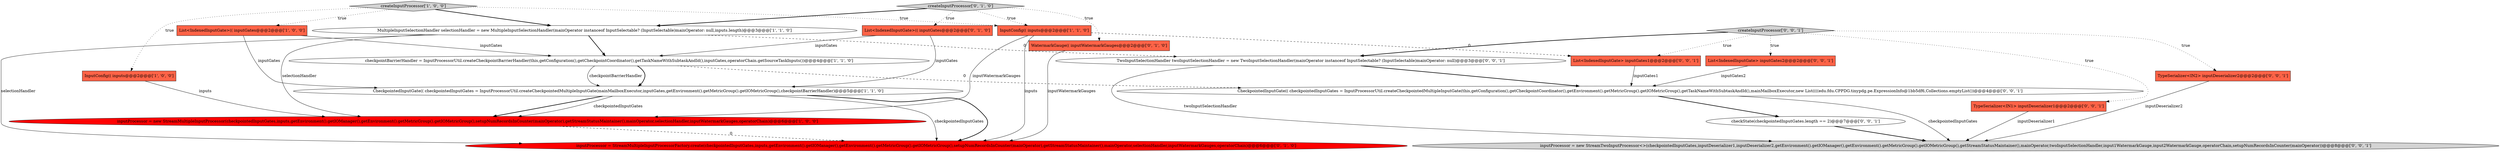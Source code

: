 digraph {
11 [style = filled, label = "WatermarkGauge(( inputWatermarkGauges@@@2@@@['0', '1', '0']", fillcolor = tomato, shape = box image = "AAA0AAABBB2BBB"];
0 [style = filled, label = "createInputProcessor['1', '0', '0']", fillcolor = lightgray, shape = diamond image = "AAA0AAABBB1BBB"];
13 [style = filled, label = "CheckpointedInputGate(( checkpointedInputGates = InputProcessorUtil.createCheckpointedMultipleInputGate(this,getConfiguration(),getCheckpointCoordinator(),getEnvironment().getMetricGroup().getIOMetricGroup(),getTaskNameWithSubtaskAndId(),mainMailboxExecutor,new List((((edu.fdu.CPPDG.tinypdg.pe.ExpressionInfo@1bb5df6,Collections.emptyList())@@@4@@@['0', '0', '1']", fillcolor = white, shape = ellipse image = "AAA0AAABBB3BBB"];
3 [style = filled, label = "List<IndexedInputGate>(( inputGates@@@2@@@['1', '0', '0']", fillcolor = tomato, shape = box image = "AAA0AAABBB1BBB"];
8 [style = filled, label = "inputProcessor = StreamMultipleInputProcessorFactory.create(checkpointedInputGates,inputs,getEnvironment().getIOManager(),getEnvironment().getMetricGroup().getIOMetricGroup(),setupNumRecordsInCounter(mainOperator),getStreamStatusMaintainer(),mainOperator,selectionHandler,inputWatermarkGauges,operatorChain)@@@6@@@['0', '1', '0']", fillcolor = red, shape = ellipse image = "AAA1AAABBB2BBB"];
16 [style = filled, label = "TypeSerializer<IN1> inputDeserializer1@@@2@@@['0', '0', '1']", fillcolor = tomato, shape = box image = "AAA0AAABBB3BBB"];
18 [style = filled, label = "checkState(checkpointedInputGates.length == 2)@@@7@@@['0', '0', '1']", fillcolor = white, shape = ellipse image = "AAA0AAABBB3BBB"];
6 [style = filled, label = "inputProcessor = new StreamMultipleInputProcessor(checkpointedInputGates,inputs,getEnvironment().getIOManager(),getEnvironment().getMetricGroup().getIOMetricGroup(),setupNumRecordsInCounter(mainOperator),getStreamStatusMaintainer(),mainOperator,selectionHandler,inputWatermarkGauges,operatorChain)@@@6@@@['1', '0', '0']", fillcolor = red, shape = ellipse image = "AAA1AAABBB1BBB"];
19 [style = filled, label = "List<IndexedInputGate> inputGates2@@@2@@@['0', '0', '1']", fillcolor = tomato, shape = box image = "AAA0AAABBB3BBB"];
14 [style = filled, label = "inputProcessor = new StreamTwoInputProcessor<>(checkpointedInputGates,inputDeserializer1,inputDeserializer2,getEnvironment().getIOManager(),getEnvironment().getMetricGroup().getIOMetricGroup(),getStreamStatusMaintainer(),mainOperator,twoInputSelectionHandler,input1WatermarkGauge,input2WatermarkGauge,operatorChain,setupNumRecordsInCounter(mainOperator))@@@8@@@['0', '0', '1']", fillcolor = lightgray, shape = ellipse image = "AAA0AAABBB3BBB"];
10 [style = filled, label = "List<IndexedInputGate>(( inputGates@@@2@@@['0', '1', '0']", fillcolor = tomato, shape = box image = "AAA0AAABBB2BBB"];
9 [style = filled, label = "createInputProcessor['0', '1', '0']", fillcolor = lightgray, shape = diamond image = "AAA0AAABBB2BBB"];
15 [style = filled, label = "createInputProcessor['0', '0', '1']", fillcolor = lightgray, shape = diamond image = "AAA0AAABBB3BBB"];
17 [style = filled, label = "TypeSerializer<IN2> inputDeserializer2@@@2@@@['0', '0', '1']", fillcolor = tomato, shape = box image = "AAA0AAABBB3BBB"];
12 [style = filled, label = "TwoInputSelectionHandler twoInputSelectionHandler = new TwoInputSelectionHandler(mainOperator instanceof InputSelectable? (InputSelectable)mainOperator: null)@@@3@@@['0', '0', '1']", fillcolor = white, shape = ellipse image = "AAA0AAABBB3BBB"];
1 [style = filled, label = "InputConfig(( inputs@@@2@@@['1', '0', '0']", fillcolor = tomato, shape = box image = "AAA0AAABBB1BBB"];
20 [style = filled, label = "List<IndexedInputGate> inputGates1@@@2@@@['0', '0', '1']", fillcolor = tomato, shape = box image = "AAA0AAABBB3BBB"];
2 [style = filled, label = "CheckpointedInputGate(( checkpointedInputGates = InputProcessorUtil.createCheckpointedMultipleInputGate(mainMailboxExecutor,inputGates,getEnvironment().getMetricGroup().getIOMetricGroup(),checkpointBarrierHandler)@@@5@@@['1', '1', '0']", fillcolor = white, shape = ellipse image = "AAA0AAABBB1BBB"];
7 [style = filled, label = "MultipleInputSelectionHandler selectionHandler = new MultipleInputSelectionHandler(mainOperator instanceof InputSelectable? (InputSelectable)mainOperator: null,inputs.length)@@@3@@@['1', '1', '0']", fillcolor = white, shape = ellipse image = "AAA0AAABBB1BBB"];
4 [style = filled, label = "checkpointBarrierHandler = InputProcessorUtil.createCheckpointBarrierHandler(this,getConfiguration(),getCheckpointCoordinator(),getTaskNameWithSubtaskAndId(),inputGates,operatorChain.getSourceTaskInputs())@@@4@@@['1', '1', '0']", fillcolor = white, shape = ellipse image = "AAA0AAABBB1BBB"];
5 [style = filled, label = "InputConfig(( inputs@@@2@@@['1', '1', '0']", fillcolor = tomato, shape = box image = "AAA0AAABBB1BBB"];
17->14 [style = solid, label="inputDeserializer2"];
2->8 [style = solid, label="checkpointedInputGates"];
16->14 [style = solid, label="inputDeserializer1"];
6->8 [style = dashed, label="0"];
0->5 [style = dotted, label="true"];
2->6 [style = bold, label=""];
11->8 [style = solid, label="inputWatermarkGauges"];
19->13 [style = solid, label="inputGates2"];
9->11 [style = dotted, label="true"];
13->14 [style = solid, label="checkpointedInputGates"];
1->6 [style = solid, label="inputs"];
20->13 [style = solid, label="inputGates1"];
15->20 [style = dotted, label="true"];
4->2 [style = bold, label=""];
7->4 [style = bold, label=""];
15->16 [style = dotted, label="true"];
4->2 [style = solid, label="checkpointBarrierHandler"];
9->7 [style = bold, label=""];
3->2 [style = solid, label="inputGates"];
10->4 [style = solid, label="inputGates"];
5->20 [style = dashed, label="0"];
0->7 [style = bold, label=""];
15->17 [style = dotted, label="true"];
12->13 [style = bold, label=""];
7->6 [style = solid, label="selectionHandler"];
5->8 [style = solid, label="inputs"];
15->19 [style = dotted, label="true"];
5->6 [style = solid, label="inputWatermarkGauges"];
2->6 [style = solid, label="checkpointedInputGates"];
3->4 [style = solid, label="inputGates"];
7->12 [style = dashed, label="0"];
10->2 [style = solid, label="inputGates"];
15->12 [style = bold, label=""];
0->3 [style = dotted, label="true"];
4->13 [style = dashed, label="0"];
7->8 [style = solid, label="selectionHandler"];
9->10 [style = dotted, label="true"];
18->14 [style = bold, label=""];
12->14 [style = solid, label="twoInputSelectionHandler"];
13->18 [style = bold, label=""];
2->8 [style = bold, label=""];
0->1 [style = dotted, label="true"];
9->5 [style = dotted, label="true"];
}
